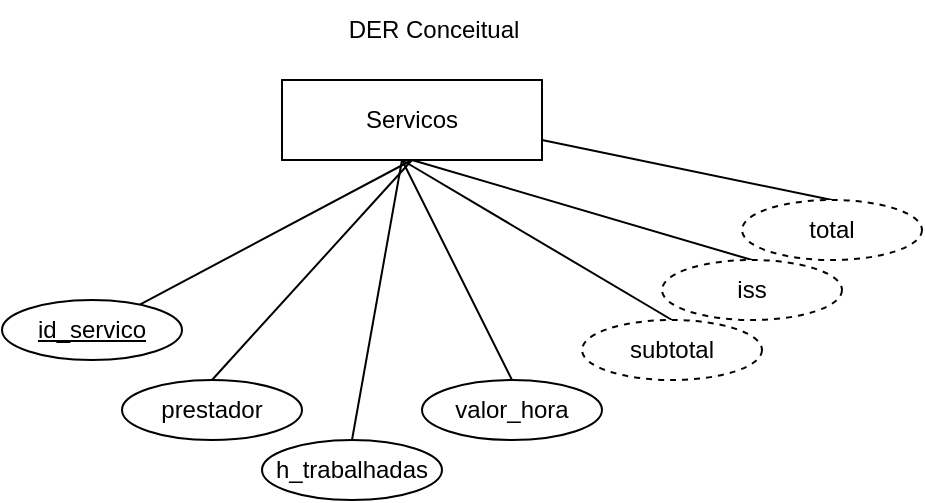 <mxfile version="15.9.1" type="device"><diagram id="Ce1vk3JKqXVQ47JeCdtC" name="Page-1"><mxGraphModel dx="1422" dy="762" grid="1" gridSize="10" guides="1" tooltips="1" connect="1" arrows="1" fold="1" page="1" pageScale="1" pageWidth="827" pageHeight="1169" math="0" shadow="0"><root><mxCell id="0"/><mxCell id="1" parent="0"/><mxCell id="VJqYSAdh6lZbApRPTPSN-10" style="rounded=0;orthogonalLoop=1;jettySize=auto;html=1;exitX=0.5;exitY=1;exitDx=0;exitDy=0;endArrow=none;endFill=0;" edge="1" parent="1" source="VJqYSAdh6lZbApRPTPSN-1" target="VJqYSAdh6lZbApRPTPSN-2"><mxGeometry relative="1" as="geometry"/></mxCell><mxCell id="VJqYSAdh6lZbApRPTPSN-1" value="Servicos" style="rounded=0;whiteSpace=wrap;html=1;" vertex="1" parent="1"><mxGeometry x="324" y="80" width="130" height="40" as="geometry"/></mxCell><mxCell id="VJqYSAdh6lZbApRPTPSN-2" value="id_servico" style="ellipse;whiteSpace=wrap;html=1;fontStyle=4" vertex="1" parent="1"><mxGeometry x="184" y="190" width="90" height="30" as="geometry"/></mxCell><mxCell id="VJqYSAdh6lZbApRPTPSN-11" style="edgeStyle=none;rounded=0;orthogonalLoop=1;jettySize=auto;html=1;exitX=0.5;exitY=0;exitDx=0;exitDy=0;entryX=0.5;entryY=1;entryDx=0;entryDy=0;endArrow=none;endFill=0;" edge="1" parent="1" source="VJqYSAdh6lZbApRPTPSN-3" target="VJqYSAdh6lZbApRPTPSN-1"><mxGeometry relative="1" as="geometry"/></mxCell><mxCell id="VJqYSAdh6lZbApRPTPSN-3" value="prestador" style="ellipse;whiteSpace=wrap;html=1;" vertex="1" parent="1"><mxGeometry x="244" y="230" width="90" height="30" as="geometry"/></mxCell><mxCell id="VJqYSAdh6lZbApRPTPSN-12" style="edgeStyle=none;rounded=0;orthogonalLoop=1;jettySize=auto;html=1;exitX=0.5;exitY=0;exitDx=0;exitDy=0;endArrow=none;endFill=0;" edge="1" parent="1" source="VJqYSAdh6lZbApRPTPSN-4"><mxGeometry relative="1" as="geometry"><mxPoint x="384" y="120" as="targetPoint"/></mxGeometry></mxCell><mxCell id="VJqYSAdh6lZbApRPTPSN-4" value="h_trabalhadas" style="ellipse;whiteSpace=wrap;html=1;" vertex="1" parent="1"><mxGeometry x="314" y="260" width="90" height="30" as="geometry"/></mxCell><mxCell id="VJqYSAdh6lZbApRPTPSN-13" style="edgeStyle=none;rounded=0;orthogonalLoop=1;jettySize=auto;html=1;exitX=0.5;exitY=0;exitDx=0;exitDy=0;endArrow=none;endFill=0;" edge="1" parent="1" source="VJqYSAdh6lZbApRPTPSN-5"><mxGeometry relative="1" as="geometry"><mxPoint x="384" y="120" as="targetPoint"/></mxGeometry></mxCell><mxCell id="VJqYSAdh6lZbApRPTPSN-5" value="valor_hora" style="ellipse;whiteSpace=wrap;html=1;" vertex="1" parent="1"><mxGeometry x="394" y="230" width="90" height="30" as="geometry"/></mxCell><mxCell id="VJqYSAdh6lZbApRPTPSN-14" style="edgeStyle=none;rounded=0;orthogonalLoop=1;jettySize=auto;html=1;exitX=0.5;exitY=0;exitDx=0;exitDy=0;endArrow=none;endFill=0;" edge="1" parent="1" source="VJqYSAdh6lZbApRPTPSN-6"><mxGeometry relative="1" as="geometry"><mxPoint x="384" y="120" as="targetPoint"/></mxGeometry></mxCell><mxCell id="VJqYSAdh6lZbApRPTPSN-6" value="subtotal" style="ellipse;whiteSpace=wrap;html=1;dashed=1;" vertex="1" parent="1"><mxGeometry x="474" y="200" width="90" height="30" as="geometry"/></mxCell><mxCell id="VJqYSAdh6lZbApRPTPSN-15" style="edgeStyle=none;rounded=0;orthogonalLoop=1;jettySize=auto;html=1;exitX=0.5;exitY=0;exitDx=0;exitDy=0;entryX=0.5;entryY=1;entryDx=0;entryDy=0;endArrow=none;endFill=0;" edge="1" parent="1" source="VJqYSAdh6lZbApRPTPSN-7" target="VJqYSAdh6lZbApRPTPSN-1"><mxGeometry relative="1" as="geometry"/></mxCell><mxCell id="VJqYSAdh6lZbApRPTPSN-7" value="iss" style="ellipse;whiteSpace=wrap;html=1;dashed=1;" vertex="1" parent="1"><mxGeometry x="514" y="170" width="90" height="30" as="geometry"/></mxCell><mxCell id="VJqYSAdh6lZbApRPTPSN-16" style="edgeStyle=none;rounded=0;orthogonalLoop=1;jettySize=auto;html=1;exitX=0.5;exitY=0;exitDx=0;exitDy=0;entryX=1;entryY=0.75;entryDx=0;entryDy=0;endArrow=none;endFill=0;" edge="1" parent="1" source="VJqYSAdh6lZbApRPTPSN-8" target="VJqYSAdh6lZbApRPTPSN-1"><mxGeometry relative="1" as="geometry"/></mxCell><mxCell id="VJqYSAdh6lZbApRPTPSN-8" value="total" style="ellipse;whiteSpace=wrap;html=1;dashed=1;" vertex="1" parent="1"><mxGeometry x="554" y="140" width="90" height="30" as="geometry"/></mxCell><mxCell id="VJqYSAdh6lZbApRPTPSN-17" value="DER Conceitual" style="text;html=1;strokeColor=none;fillColor=none;align=center;verticalAlign=middle;whiteSpace=wrap;rounded=0;dashed=1;" vertex="1" parent="1"><mxGeometry x="340" y="40" width="120" height="30" as="geometry"/></mxCell></root></mxGraphModel></diagram></mxfile>